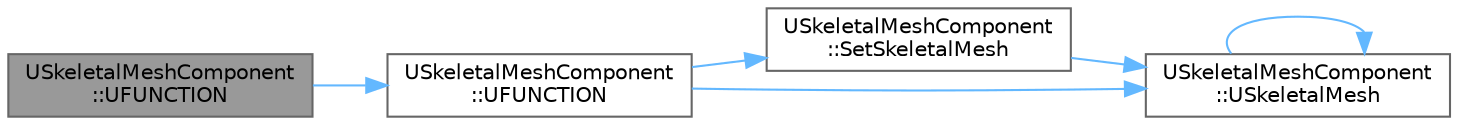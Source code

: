digraph "USkeletalMeshComponent::UFUNCTION"
{
 // INTERACTIVE_SVG=YES
 // LATEX_PDF_SIZE
  bgcolor="transparent";
  edge [fontname=Helvetica,fontsize=10,labelfontname=Helvetica,labelfontsize=10];
  node [fontname=Helvetica,fontsize=10,shape=box,height=0.2,width=0.4];
  rankdir="LR";
  Node1 [id="Node000001",label="USkeletalMeshComponent\l::UFUNCTION",height=0.2,width=0.4,color="gray40", fillcolor="grey60", style="filled", fontcolor="black",tooltip="set the linear velocity of the child bodies to match that of the given parent bone"];
  Node1 -> Node2 [id="edge1_Node000001_Node000002",color="steelblue1",style="solid",tooltip=" "];
  Node2 [id="Node000002",label="USkeletalMeshComponent\l::UFUNCTION",height=0.2,width=0.4,color="grey40", fillcolor="white", style="filled",URL="$d2/d04/classUSkeletalMeshComponent.html#a25ce775c0131657fdfcdff4c8cbc42b8",tooltip="Set the SkeletalMesh rendered for this mesh."];
  Node2 -> Node3 [id="edge2_Node000002_Node000003",color="steelblue1",style="solid",tooltip=" "];
  Node3 [id="Node000003",label="USkeletalMeshComponent\l::SetSkeletalMesh",height=0.2,width=0.4,color="grey40", fillcolor="white", style="filled",URL="$d2/d04/classUSkeletalMeshComponent.html#a963dc52fd00e3470cf0deff5c1153963",tooltip=" "];
  Node3 -> Node4 [id="edge3_Node000003_Node000004",color="steelblue1",style="solid",tooltip=" "];
  Node4 [id="Node000004",label="USkeletalMeshComponent\l::USkeletalMesh",height=0.2,width=0.4,color="grey40", fillcolor="white", style="filled",URL="$d2/d04/classUSkeletalMeshComponent.html#af8544166192af14b9382228a280356c2",tooltip=" "];
  Node4 -> Node4 [id="edge4_Node000004_Node000004",color="steelblue1",style="solid",tooltip=" "];
  Node2 -> Node4 [id="edge5_Node000002_Node000004",color="steelblue1",style="solid",tooltip=" "];
}
